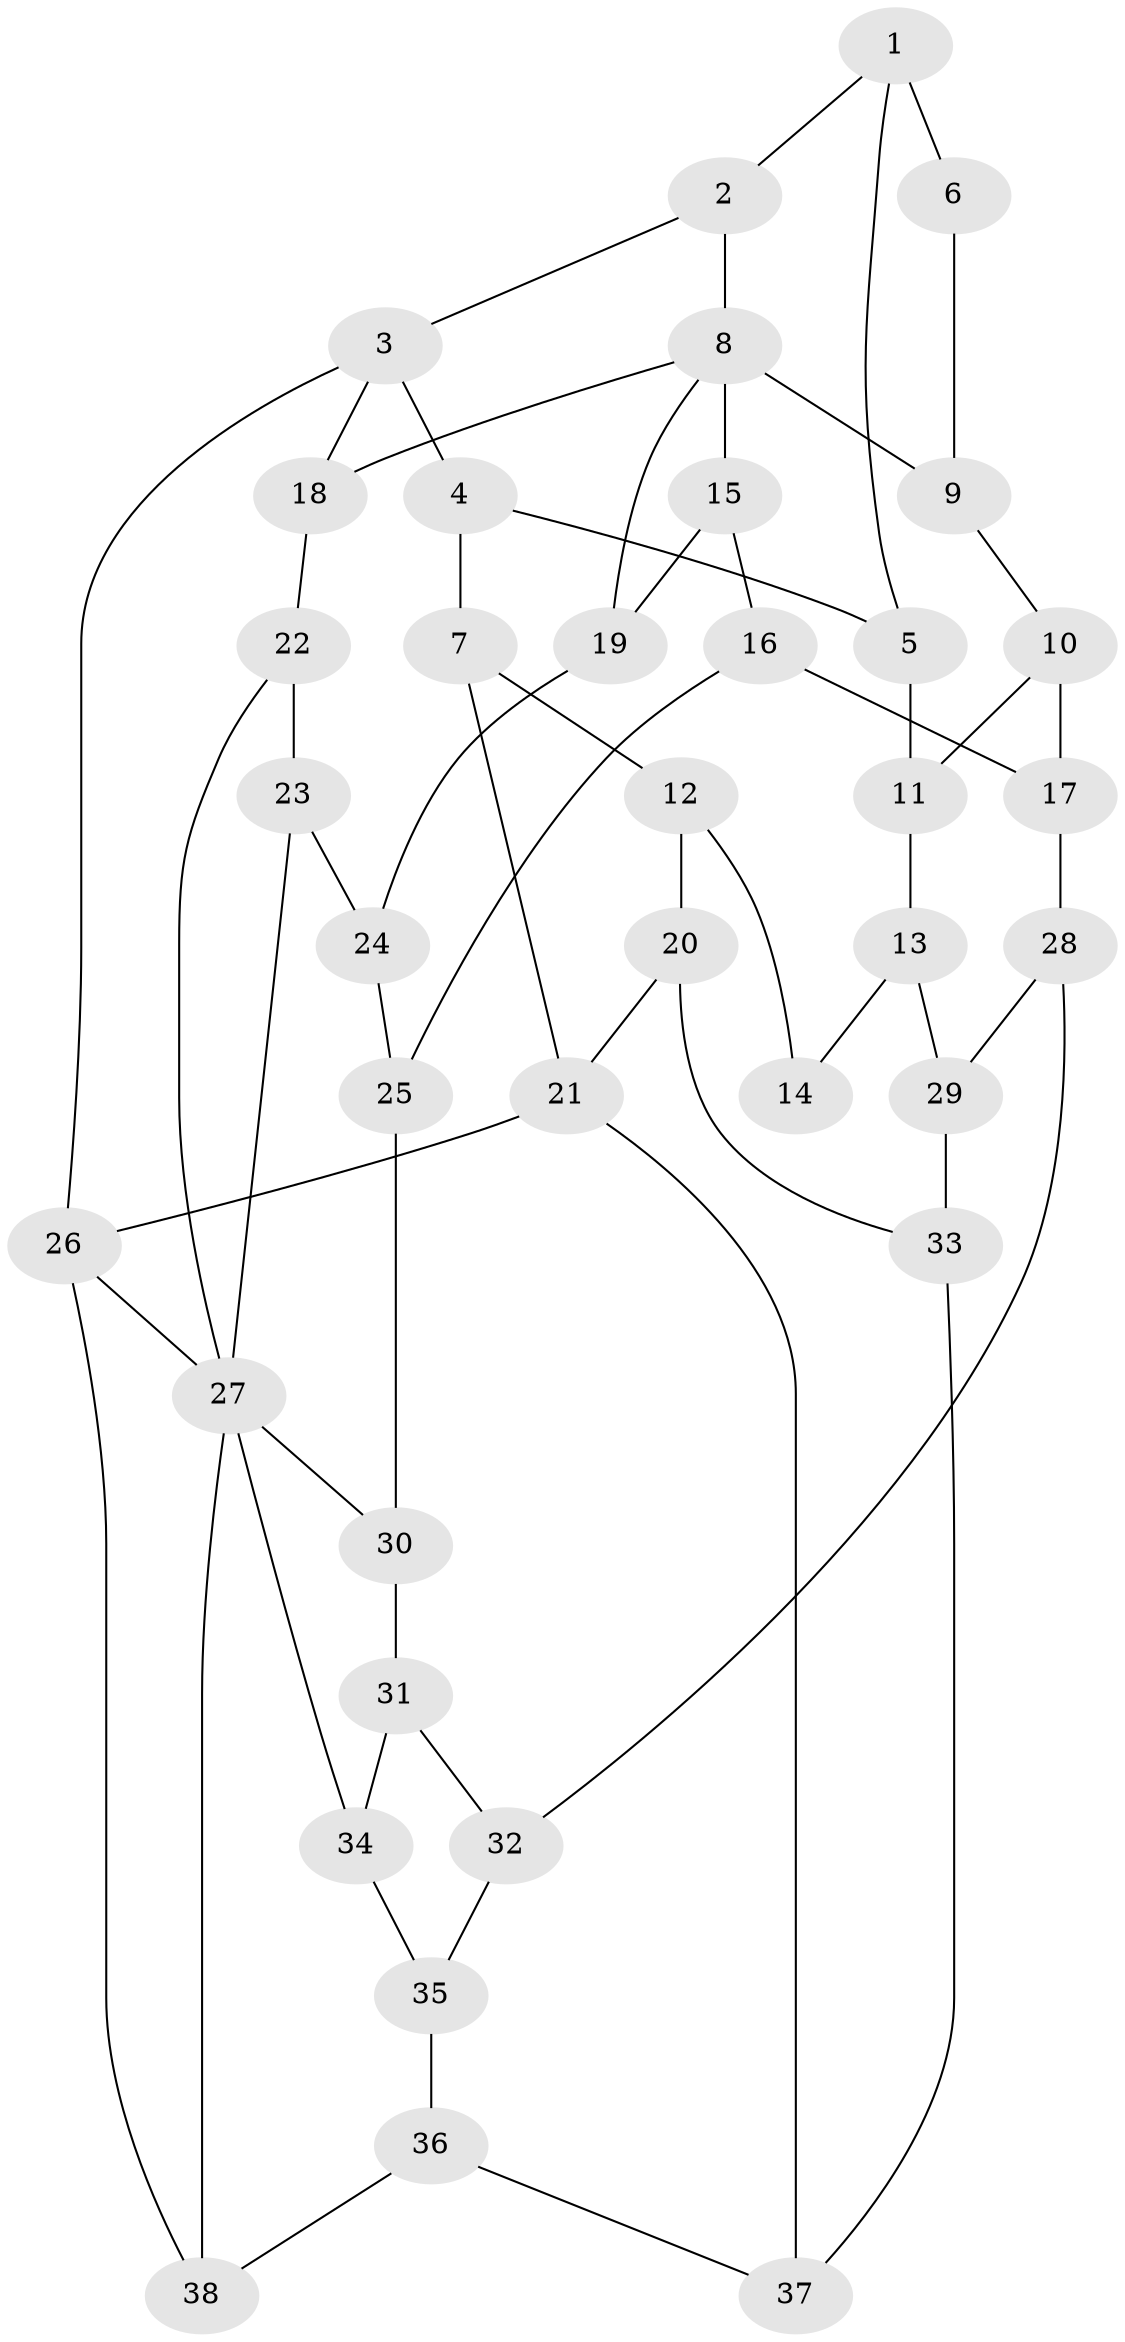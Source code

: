 // original degree distribution, {3: 0.03773584905660377, 4: 0.2641509433962264, 5: 0.49056603773584906, 6: 0.20754716981132076}
// Generated by graph-tools (version 1.1) at 2025/54/03/04/25 22:54:27]
// undirected, 38 vertices, 60 edges
graph export_dot {
  node [color=gray90,style=filled];
  1;
  2;
  3;
  4;
  5;
  6;
  7;
  8;
  9;
  10;
  11;
  12;
  13;
  14;
  15;
  16;
  17;
  18;
  19;
  20;
  21;
  22;
  23;
  24;
  25;
  26;
  27;
  28;
  29;
  30;
  31;
  32;
  33;
  34;
  35;
  36;
  37;
  38;
  1 -- 2 [weight=1.0];
  1 -- 5 [weight=1.0];
  1 -- 6 [weight=2.0];
  2 -- 3 [weight=1.0];
  2 -- 8 [weight=1.0];
  3 -- 4 [weight=1.0];
  3 -- 18 [weight=1.0];
  3 -- 26 [weight=1.0];
  4 -- 5 [weight=1.0];
  4 -- 7 [weight=2.0];
  5 -- 11 [weight=1.0];
  6 -- 9 [weight=1.0];
  7 -- 12 [weight=2.0];
  7 -- 21 [weight=1.0];
  8 -- 9 [weight=2.0];
  8 -- 15 [weight=1.0];
  8 -- 18 [weight=1.0];
  8 -- 19 [weight=1.0];
  9 -- 10 [weight=1.0];
  10 -- 11 [weight=1.0];
  10 -- 17 [weight=1.0];
  11 -- 13 [weight=1.0];
  12 -- 14 [weight=2.0];
  12 -- 20 [weight=1.0];
  13 -- 14 [weight=1.0];
  13 -- 29 [weight=1.0];
  15 -- 16 [weight=1.0];
  15 -- 19 [weight=1.0];
  16 -- 17 [weight=1.0];
  16 -- 25 [weight=1.0];
  17 -- 28 [weight=1.0];
  18 -- 22 [weight=1.0];
  19 -- 24 [weight=1.0];
  20 -- 21 [weight=1.0];
  20 -- 33 [weight=1.0];
  21 -- 26 [weight=1.0];
  21 -- 37 [weight=1.0];
  22 -- 23 [weight=1.0];
  22 -- 27 [weight=1.0];
  23 -- 24 [weight=1.0];
  23 -- 27 [weight=1.0];
  24 -- 25 [weight=1.0];
  25 -- 30 [weight=1.0];
  26 -- 27 [weight=1.0];
  26 -- 38 [weight=1.0];
  27 -- 30 [weight=1.0];
  27 -- 34 [weight=1.0];
  27 -- 38 [weight=1.0];
  28 -- 29 [weight=1.0];
  28 -- 32 [weight=1.0];
  29 -- 33 [weight=1.0];
  30 -- 31 [weight=1.0];
  31 -- 32 [weight=1.0];
  31 -- 34 [weight=1.0];
  32 -- 35 [weight=1.0];
  33 -- 37 [weight=1.0];
  34 -- 35 [weight=1.0];
  35 -- 36 [weight=1.0];
  36 -- 37 [weight=1.0];
  36 -- 38 [weight=1.0];
}
